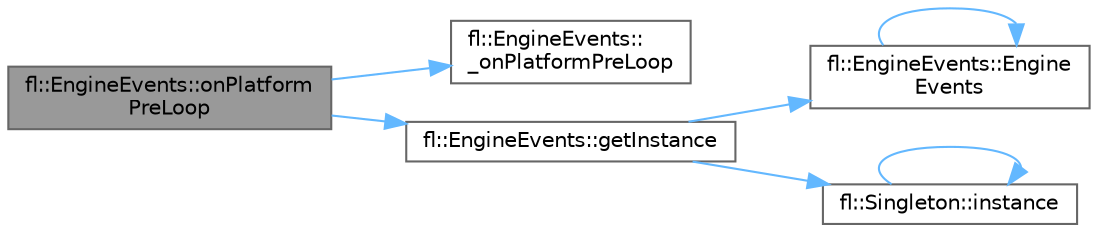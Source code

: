 digraph "fl::EngineEvents::onPlatformPreLoop"
{
 // LATEX_PDF_SIZE
  bgcolor="transparent";
  edge [fontname=Helvetica,fontsize=10,labelfontname=Helvetica,labelfontsize=10];
  node [fontname=Helvetica,fontsize=10,shape=box,height=0.2,width=0.4];
  rankdir="LR";
  Node1 [id="Node000001",label="fl::EngineEvents::onPlatform\lPreLoop",height=0.2,width=0.4,color="gray40", fillcolor="grey60", style="filled", fontcolor="black",tooltip=" "];
  Node1 -> Node2 [id="edge1_Node000001_Node000002",color="steelblue1",style="solid",tooltip=" "];
  Node2 [id="Node000002",label="fl::EngineEvents::\l_onPlatformPreLoop",height=0.2,width=0.4,color="grey40", fillcolor="white", style="filled",URL="$de/dca/classfl_1_1_engine_events_ae65717bdca70986d9bf2e7cd34f2da67.html#ae65717bdca70986d9bf2e7cd34f2da67",tooltip=" "];
  Node1 -> Node3 [id="edge2_Node000001_Node000003",color="steelblue1",style="solid",tooltip=" "];
  Node3 [id="Node000003",label="fl::EngineEvents::getInstance",height=0.2,width=0.4,color="grey40", fillcolor="white", style="filled",URL="$de/dca/classfl_1_1_engine_events_a34a4625c4fbcf754f70820bc4f0e418b.html#a34a4625c4fbcf754f70820bc4f0e418b",tooltip=" "];
  Node3 -> Node4 [id="edge3_Node000003_Node000004",color="steelblue1",style="solid",tooltip=" "];
  Node4 [id="Node000004",label="fl::EngineEvents::Engine\lEvents",height=0.2,width=0.4,color="grey40", fillcolor="white", style="filled",URL="$de/dca/classfl_1_1_engine_events_a0d7527af75982eb6037525e670aa26ec.html#a0d7527af75982eb6037525e670aa26ec",tooltip=" "];
  Node4 -> Node4 [id="edge4_Node000004_Node000004",color="steelblue1",style="solid",tooltip=" "];
  Node3 -> Node5 [id="edge5_Node000003_Node000005",color="steelblue1",style="solid",tooltip=" "];
  Node5 [id="Node000005",label="fl::Singleton::instance",height=0.2,width=0.4,color="grey40", fillcolor="white", style="filled",URL="$d9/d5b/classfl_1_1_singleton_a7e65fe8dee6b2a23a8b6138fa2c274cb.html#a7e65fe8dee6b2a23a8b6138fa2c274cb",tooltip=" "];
  Node5 -> Node5 [id="edge6_Node000005_Node000005",color="steelblue1",style="solid",tooltip=" "];
}
